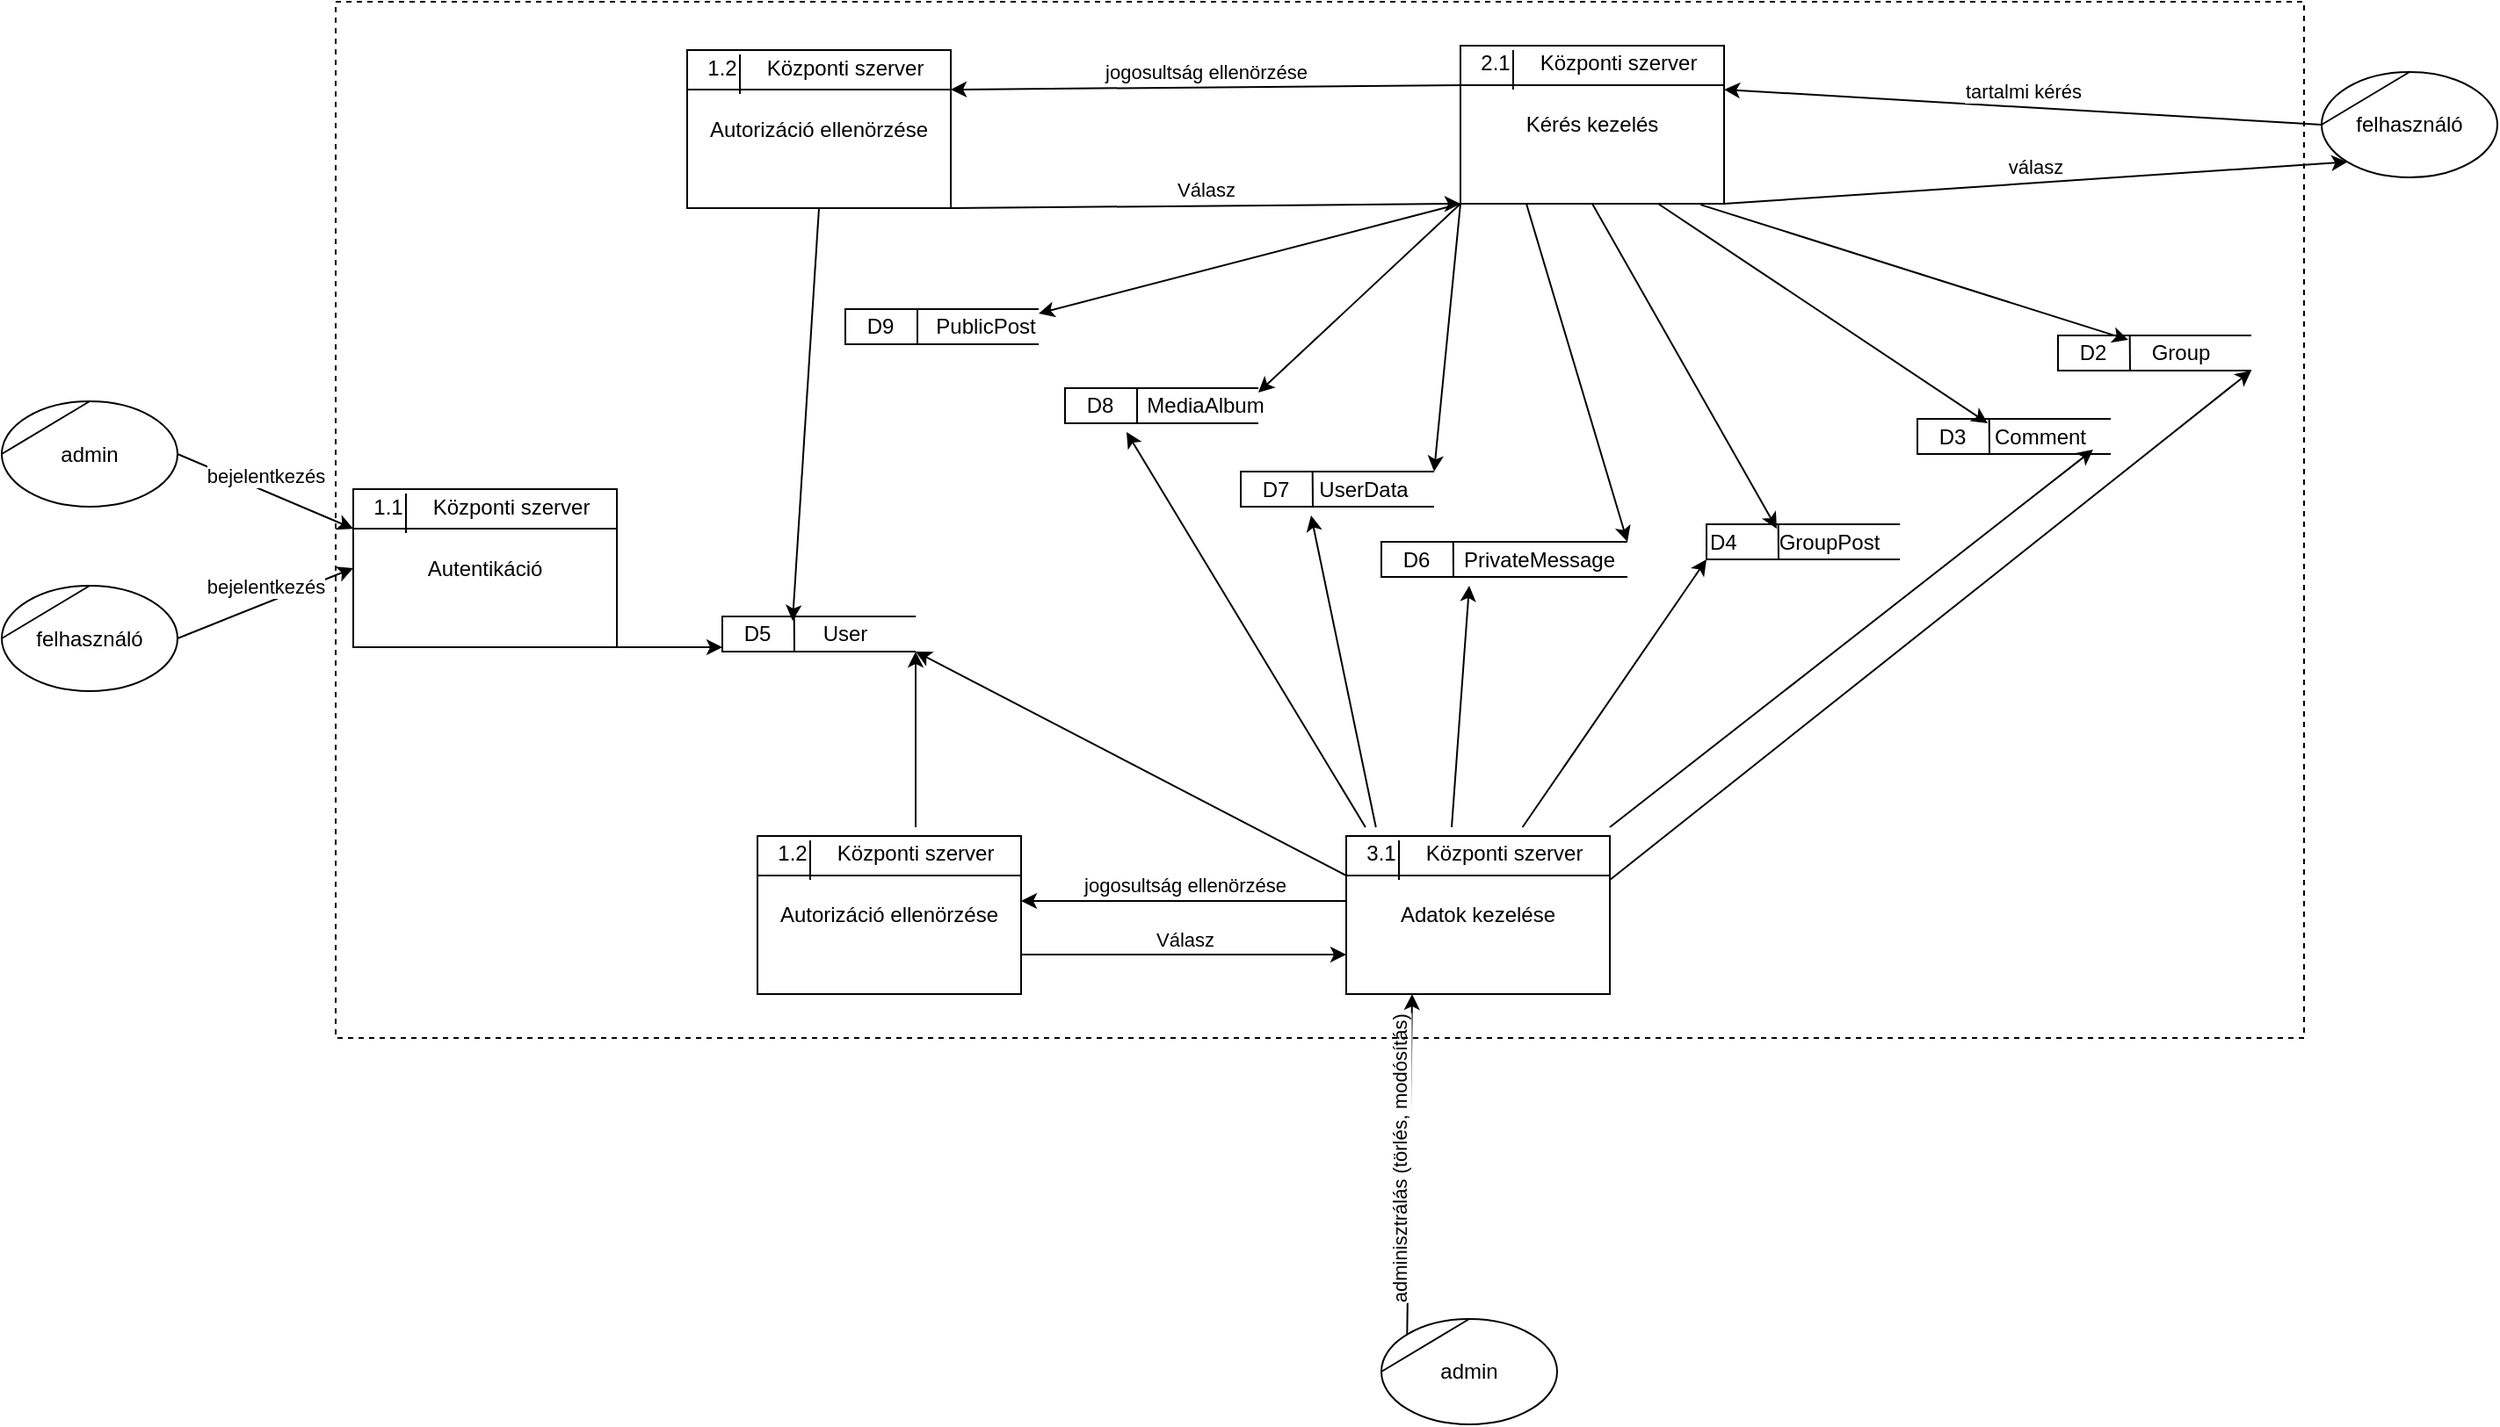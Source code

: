 <mxfile version="16.6.6" type="device"><diagram id="shE9v0hnylNguthQycy4" name="Page-1"><mxGraphModel dx="2272" dy="752" grid="1" gridSize="10" guides="1" tooltips="1" connect="1" arrows="1" fold="1" page="1" pageScale="1" pageWidth="850" pageHeight="1100" math="0" shadow="0"><root><mxCell id="0"/><mxCell id="1" parent="0"/><mxCell id="be3AMiHYgtLkQ3gNRqeP-2" value="Kérés kezelés" style="rounded=0;whiteSpace=wrap;html=1;fillColor=default;" parent="1" vertex="1"><mxGeometry x="420" y="85" width="150" height="90" as="geometry"/></mxCell><mxCell id="be3AMiHYgtLkQ3gNRqeP-3" value="2.1" style="text;html=1;strokeColor=none;fillColor=none;align=center;verticalAlign=middle;whiteSpace=wrap;rounded=0;" parent="1" vertex="1"><mxGeometry x="410" y="80" width="60" height="30" as="geometry"/></mxCell><mxCell id="be3AMiHYgtLkQ3gNRqeP-4" value="Központi szerver" style="text;html=1;strokeColor=none;fillColor=none;align=center;verticalAlign=middle;whiteSpace=wrap;rounded=0;" parent="1" vertex="1"><mxGeometry x="450" y="80" width="120" height="30" as="geometry"/></mxCell><mxCell id="be3AMiHYgtLkQ3gNRqeP-5" value="" style="endArrow=none;html=1;rounded=0;entryX=1;entryY=0.25;entryDx=0;entryDy=0;exitX=0;exitY=0.25;exitDx=0;exitDy=0;" parent="1" source="be3AMiHYgtLkQ3gNRqeP-2" target="be3AMiHYgtLkQ3gNRqeP-2" edge="1"><mxGeometry width="50" height="50" relative="1" as="geometry"><mxPoint x="280" y="405" as="sourcePoint"/><mxPoint x="330" y="355" as="targetPoint"/></mxGeometry></mxCell><mxCell id="be3AMiHYgtLkQ3gNRqeP-6" value="" style="endArrow=none;html=1;rounded=0;entryX=0;entryY=0.25;entryDx=0;entryDy=0;exitX=0;exitY=1;exitDx=0;exitDy=0;" parent="1" source="be3AMiHYgtLkQ3gNRqeP-4" target="be3AMiHYgtLkQ3gNRqeP-4" edge="1"><mxGeometry width="50" height="50" relative="1" as="geometry"><mxPoint x="280" y="405" as="sourcePoint"/><mxPoint x="330" y="355" as="targetPoint"/></mxGeometry></mxCell><mxCell id="be3AMiHYgtLkQ3gNRqeP-8" value="&lt;div&gt;felhasználó&lt;/div&gt;" style="ellipse;whiteSpace=wrap;html=1;" parent="1" vertex="1"><mxGeometry x="910" y="100" width="100" height="60" as="geometry"/></mxCell><mxCell id="be3AMiHYgtLkQ3gNRqeP-9" value="tartalmi kérés" style="endArrow=classic;html=1;rounded=0;entryX=1;entryY=1;entryDx=0;entryDy=0;exitX=0;exitY=0.5;exitDx=0;exitDy=0;horizontal=1;verticalAlign=bottom;" parent="1" source="be3AMiHYgtLkQ3gNRqeP-8" target="be3AMiHYgtLkQ3gNRqeP-4" edge="1"><mxGeometry width="50" height="50" relative="1" as="geometry"><mxPoint x="400" y="350" as="sourcePoint"/><mxPoint x="450" y="300" as="targetPoint"/></mxGeometry></mxCell><mxCell id="be3AMiHYgtLkQ3gNRqeP-10" value="Autorizáció ellenörzése" style="rounded=0;whiteSpace=wrap;html=1;fillColor=default;" parent="1" vertex="1"><mxGeometry x="-20" y="87.5" width="150" height="90" as="geometry"/></mxCell><mxCell id="be3AMiHYgtLkQ3gNRqeP-11" value="1.2" style="text;html=1;strokeColor=none;fillColor=none;align=center;verticalAlign=middle;whiteSpace=wrap;rounded=0;" parent="1" vertex="1"><mxGeometry x="-30" y="82.5" width="60" height="30" as="geometry"/></mxCell><mxCell id="be3AMiHYgtLkQ3gNRqeP-12" value="Központi szerver" style="text;html=1;strokeColor=none;fillColor=none;align=center;verticalAlign=middle;whiteSpace=wrap;rounded=0;" parent="1" vertex="1"><mxGeometry x="10" y="82.5" width="120" height="30" as="geometry"/></mxCell><mxCell id="be3AMiHYgtLkQ3gNRqeP-13" value="" style="endArrow=none;html=1;rounded=0;entryX=1;entryY=0.25;entryDx=0;entryDy=0;exitX=0;exitY=0.25;exitDx=0;exitDy=0;" parent="1" source="be3AMiHYgtLkQ3gNRqeP-10" target="be3AMiHYgtLkQ3gNRqeP-10" edge="1"><mxGeometry width="50" height="50" relative="1" as="geometry"><mxPoint x="-160" y="407.5" as="sourcePoint"/><mxPoint x="-110" y="357.5" as="targetPoint"/></mxGeometry></mxCell><mxCell id="be3AMiHYgtLkQ3gNRqeP-14" value="" style="endArrow=none;html=1;rounded=0;entryX=0;entryY=0.25;entryDx=0;entryDy=0;exitX=0;exitY=1;exitDx=0;exitDy=0;" parent="1" source="be3AMiHYgtLkQ3gNRqeP-12" target="be3AMiHYgtLkQ3gNRqeP-12" edge="1"><mxGeometry width="50" height="50" relative="1" as="geometry"><mxPoint x="-160" y="407.5" as="sourcePoint"/><mxPoint x="-110" y="357.5" as="targetPoint"/></mxGeometry></mxCell><mxCell id="be3AMiHYgtLkQ3gNRqeP-15" value="jogosultság ellenörzése" style="endArrow=classic;html=1;rounded=0;entryX=1;entryY=0.25;entryDx=0;entryDy=0;exitX=0;exitY=0.25;exitDx=0;exitDy=0;verticalAlign=bottom;" parent="1" source="be3AMiHYgtLkQ3gNRqeP-2" target="be3AMiHYgtLkQ3gNRqeP-10" edge="1"><mxGeometry width="50" height="50" relative="1" as="geometry"><mxPoint x="400" y="350" as="sourcePoint"/><mxPoint x="450" y="300" as="targetPoint"/></mxGeometry></mxCell><mxCell id="be3AMiHYgtLkQ3gNRqeP-16" value="Válasz" style="endArrow=classic;html=1;rounded=0;entryX=0;entryY=1;entryDx=0;entryDy=0;exitX=1;exitY=1;exitDx=0;exitDy=0;verticalAlign=bottom;startArrow=none;" parent="1" source="be3AMiHYgtLkQ3gNRqeP-10" target="be3AMiHYgtLkQ3gNRqeP-2" edge="1"><mxGeometry width="50" height="50" relative="1" as="geometry"><mxPoint x="400" y="350" as="sourcePoint"/><mxPoint x="450" y="300" as="targetPoint"/></mxGeometry></mxCell><mxCell id="be3AMiHYgtLkQ3gNRqeP-21" value="" style="strokeWidth=1;html=1;shape=mxgraph.flowchart.annotation_1;align=left;pointerEvents=1;fillColor=#FFFFFF;" parent="1" vertex="1"><mxGeometry x="375" y="367.5" width="140" height="20" as="geometry"/></mxCell><mxCell id="be3AMiHYgtLkQ3gNRqeP-22" value="" style="endArrow=none;html=1;rounded=0;entryX=0.292;entryY=-0.017;entryDx=0;entryDy=0;entryPerimeter=0;" parent="1" target="be3AMiHYgtLkQ3gNRqeP-21" edge="1"><mxGeometry width="50" height="50" relative="1" as="geometry"><mxPoint x="416" y="387.5" as="sourcePoint"/><mxPoint x="416" y="372.5" as="targetPoint"/></mxGeometry></mxCell><mxCell id="be3AMiHYgtLkQ3gNRqeP-23" value="D6" style="text;html=1;strokeColor=none;fillColor=none;align=center;verticalAlign=middle;whiteSpace=wrap;rounded=0;" parent="1" vertex="1"><mxGeometry x="365" y="362.5" width="60" height="30" as="geometry"/></mxCell><mxCell id="be3AMiHYgtLkQ3gNRqeP-24" value="PrivateMessage" style="text;html=1;strokeColor=none;fillColor=none;align=center;verticalAlign=middle;whiteSpace=wrap;rounded=0;" parent="1" vertex="1"><mxGeometry x="435" y="362.5" width="60" height="30" as="geometry"/></mxCell><mxCell id="be3AMiHYgtLkQ3gNRqeP-25" value="" style="strokeWidth=1;html=1;shape=mxgraph.flowchart.annotation_1;align=left;pointerEvents=1;fillColor=#FFFFFF;" parent="1" vertex="1"><mxGeometry x="295" y="327.5" width="110" height="20" as="geometry"/></mxCell><mxCell id="be3AMiHYgtLkQ3gNRqeP-26" value="" style="endArrow=none;html=1;rounded=0;entryX=0.014;entryY=0.163;entryDx=0;entryDy=0;entryPerimeter=0;" parent="1" target="be3AMiHYgtLkQ3gNRqeP-28" edge="1"><mxGeometry width="50" height="50" relative="1" as="geometry"><mxPoint x="336" y="347.5" as="sourcePoint"/><mxPoint x="405" y="367.5" as="targetPoint"/></mxGeometry></mxCell><mxCell id="be3AMiHYgtLkQ3gNRqeP-27" value="D7" style="text;html=1;strokeColor=none;fillColor=none;align=center;verticalAlign=middle;whiteSpace=wrap;rounded=0;" parent="1" vertex="1"><mxGeometry x="285" y="322.5" width="60" height="30" as="geometry"/></mxCell><mxCell id="be3AMiHYgtLkQ3gNRqeP-28" value="UserData" style="text;html=1;strokeColor=none;fillColor=none;align=center;verticalAlign=middle;whiteSpace=wrap;rounded=0;" parent="1" vertex="1"><mxGeometry x="335" y="322.5" width="60" height="30" as="geometry"/></mxCell><mxCell id="be3AMiHYgtLkQ3gNRqeP-29" value="" style="strokeWidth=1;html=1;shape=mxgraph.flowchart.annotation_1;align=left;pointerEvents=1;fillColor=#FFFFFF;" parent="1" vertex="1"><mxGeometry x="195" y="280" width="110" height="20" as="geometry"/></mxCell><mxCell id="be3AMiHYgtLkQ3gNRqeP-30" value="" style="endArrow=none;html=1;rounded=0;" parent="1" edge="1"><mxGeometry width="50" height="50" relative="1" as="geometry"><mxPoint x="236" y="300" as="sourcePoint"/><mxPoint x="236" y="280" as="targetPoint"/></mxGeometry></mxCell><mxCell id="be3AMiHYgtLkQ3gNRqeP-31" value="D8" style="text;html=1;strokeColor=none;fillColor=none;align=center;verticalAlign=middle;whiteSpace=wrap;rounded=0;" parent="1" vertex="1"><mxGeometry x="185" y="275" width="60" height="30" as="geometry"/></mxCell><mxCell id="be3AMiHYgtLkQ3gNRqeP-32" value="MediaAlbum" style="text;html=1;strokeColor=none;fillColor=none;align=center;verticalAlign=middle;whiteSpace=wrap;rounded=0;" parent="1" vertex="1"><mxGeometry x="245" y="275" width="60" height="30" as="geometry"/></mxCell><mxCell id="be3AMiHYgtLkQ3gNRqeP-33" value="" style="strokeWidth=1;html=1;shape=mxgraph.flowchart.annotation_1;align=left;pointerEvents=1;fillColor=#FFFFFF;" parent="1" vertex="1"><mxGeometry x="70" y="235" width="110" height="20" as="geometry"/></mxCell><mxCell id="be3AMiHYgtLkQ3gNRqeP-34" value="" style="endArrow=none;html=1;rounded=0;" parent="1" edge="1"><mxGeometry width="50" height="50" relative="1" as="geometry"><mxPoint x="111" y="255" as="sourcePoint"/><mxPoint x="111" y="235" as="targetPoint"/></mxGeometry></mxCell><mxCell id="be3AMiHYgtLkQ3gNRqeP-35" value="D9" style="text;html=1;strokeColor=none;fillColor=none;align=center;verticalAlign=middle;whiteSpace=wrap;rounded=0;" parent="1" vertex="1"><mxGeometry x="60" y="230" width="60" height="30" as="geometry"/></mxCell><mxCell id="be3AMiHYgtLkQ3gNRqeP-36" value="PublicPost" style="text;html=1;strokeColor=none;fillColor=none;align=center;verticalAlign=middle;whiteSpace=wrap;rounded=0;" parent="1" vertex="1"><mxGeometry x="120" y="230" width="60" height="30" as="geometry"/></mxCell><mxCell id="be3AMiHYgtLkQ3gNRqeP-48" value="" style="strokeWidth=1;html=1;shape=mxgraph.flowchart.annotation_1;align=left;pointerEvents=1;fillColor=#FFFFFF;" parent="1" vertex="1"><mxGeometry x="760" y="250" width="110" height="20" as="geometry"/></mxCell><mxCell id="be3AMiHYgtLkQ3gNRqeP-49" value="" style="endArrow=none;html=1;rounded=0;entryX=0.014;entryY=0.163;entryDx=0;entryDy=0;entryPerimeter=0;" parent="1" target="be3AMiHYgtLkQ3gNRqeP-51" edge="1"><mxGeometry width="50" height="50" relative="1" as="geometry"><mxPoint x="801" y="270" as="sourcePoint"/><mxPoint x="870" y="290" as="targetPoint"/></mxGeometry></mxCell><mxCell id="be3AMiHYgtLkQ3gNRqeP-50" value="D2" style="text;html=1;strokeColor=none;fillColor=none;align=center;verticalAlign=middle;whiteSpace=wrap;rounded=0;" parent="1" vertex="1"><mxGeometry x="750" y="245" width="60" height="30" as="geometry"/></mxCell><mxCell id="be3AMiHYgtLkQ3gNRqeP-51" value="Group" style="text;html=1;strokeColor=none;fillColor=none;align=center;verticalAlign=middle;whiteSpace=wrap;rounded=0;" parent="1" vertex="1"><mxGeometry x="800" y="245" width="60" height="30" as="geometry"/></mxCell><mxCell id="be3AMiHYgtLkQ3gNRqeP-52" value="" style="strokeWidth=1;html=1;shape=mxgraph.flowchart.annotation_1;align=left;pointerEvents=1;fillColor=#FFFFFF;" parent="1" vertex="1"><mxGeometry x="680" y="297.5" width="110" height="20" as="geometry"/></mxCell><mxCell id="be3AMiHYgtLkQ3gNRqeP-53" value="" style="endArrow=none;html=1;rounded=0;entryX=0.014;entryY=0.163;entryDx=0;entryDy=0;entryPerimeter=0;" parent="1" target="be3AMiHYgtLkQ3gNRqeP-55" edge="1"><mxGeometry width="50" height="50" relative="1" as="geometry"><mxPoint x="721" y="317.5" as="sourcePoint"/><mxPoint x="790" y="337.5" as="targetPoint"/></mxGeometry></mxCell><mxCell id="be3AMiHYgtLkQ3gNRqeP-54" value="D3" style="text;html=1;strokeColor=none;fillColor=none;align=center;verticalAlign=middle;whiteSpace=wrap;rounded=0;" parent="1" vertex="1"><mxGeometry x="670" y="292.5" width="60" height="30" as="geometry"/></mxCell><mxCell id="be3AMiHYgtLkQ3gNRqeP-55" value="&lt;div&gt;Comment&lt;/div&gt;" style="text;html=1;strokeColor=none;fillColor=none;align=center;verticalAlign=middle;whiteSpace=wrap;rounded=0;" parent="1" vertex="1"><mxGeometry x="720" y="292.5" width="60" height="30" as="geometry"/></mxCell><mxCell id="be3AMiHYgtLkQ3gNRqeP-56" value="D4" style="strokeWidth=1;html=1;shape=mxgraph.flowchart.annotation_1;align=left;pointerEvents=1;fillColor=#FFFFFF;" parent="1" vertex="1"><mxGeometry x="560" y="357.5" width="110" height="20" as="geometry"/></mxCell><mxCell id="be3AMiHYgtLkQ3gNRqeP-57" value="" style="endArrow=none;html=1;rounded=0;entryX=0.014;entryY=0.163;entryDx=0;entryDy=0;entryPerimeter=0;" parent="1" target="be3AMiHYgtLkQ3gNRqeP-58" edge="1"><mxGeometry width="50" height="50" relative="1" as="geometry"><mxPoint x="601" y="377.5" as="sourcePoint"/><mxPoint x="670" y="397.5" as="targetPoint"/></mxGeometry></mxCell><mxCell id="be3AMiHYgtLkQ3gNRqeP-58" value="GroupPost" style="text;html=1;strokeColor=none;fillColor=none;align=center;verticalAlign=middle;whiteSpace=wrap;rounded=0;" parent="1" vertex="1"><mxGeometry x="600" y="352.5" width="60" height="30" as="geometry"/></mxCell><mxCell id="be3AMiHYgtLkQ3gNRqeP-59" value="válasz" style="endArrow=classic;html=1;rounded=0;entryX=0;entryY=1;entryDx=0;entryDy=0;exitX=1;exitY=1;exitDx=0;exitDy=0;verticalAlign=bottom;" parent="1" source="be3AMiHYgtLkQ3gNRqeP-2" target="be3AMiHYgtLkQ3gNRqeP-8" edge="1"><mxGeometry width="50" height="50" relative="1" as="geometry"><mxPoint x="400" y="350" as="sourcePoint"/><mxPoint x="450" y="300" as="targetPoint"/></mxGeometry></mxCell><mxCell id="be3AMiHYgtLkQ3gNRqeP-60" value="" style="endArrow=classic;html=1;rounded=0;entryX=1;entryY=0.25;entryDx=0;entryDy=0;exitX=0;exitY=1;exitDx=0;exitDy=0;" parent="1" source="be3AMiHYgtLkQ3gNRqeP-2" target="be3AMiHYgtLkQ3gNRqeP-36" edge="1"><mxGeometry width="50" height="50" relative="1" as="geometry"><mxPoint x="400" y="320" as="sourcePoint"/><mxPoint x="450" y="270" as="targetPoint"/></mxGeometry></mxCell><mxCell id="be3AMiHYgtLkQ3gNRqeP-61" value="" style="endArrow=classic;html=1;rounded=0;entryX=1;entryY=0.25;entryDx=0;entryDy=0;exitX=0;exitY=1;exitDx=0;exitDy=0;" parent="1" source="be3AMiHYgtLkQ3gNRqeP-2" target="be3AMiHYgtLkQ3gNRqeP-32" edge="1"><mxGeometry width="50" height="50" relative="1" as="geometry"><mxPoint x="400" y="260" as="sourcePoint"/><mxPoint x="450" y="210" as="targetPoint"/></mxGeometry></mxCell><mxCell id="be3AMiHYgtLkQ3gNRqeP-62" value="" style="endArrow=classic;html=1;rounded=0;entryX=1;entryY=0;entryDx=0;entryDy=0;entryPerimeter=0;exitX=0;exitY=1;exitDx=0;exitDy=0;" parent="1" source="be3AMiHYgtLkQ3gNRqeP-2" target="be3AMiHYgtLkQ3gNRqeP-25" edge="1"><mxGeometry width="50" height="50" relative="1" as="geometry"><mxPoint x="400" y="260" as="sourcePoint"/><mxPoint x="450" y="210" as="targetPoint"/></mxGeometry></mxCell><mxCell id="be3AMiHYgtLkQ3gNRqeP-63" value="" style="endArrow=classic;html=1;rounded=0;entryX=1;entryY=0;entryDx=0;entryDy=0;entryPerimeter=0;exitX=0.25;exitY=1;exitDx=0;exitDy=0;" parent="1" source="be3AMiHYgtLkQ3gNRqeP-2" target="be3AMiHYgtLkQ3gNRqeP-21" edge="1"><mxGeometry width="50" height="50" relative="1" as="geometry"><mxPoint x="400" y="260" as="sourcePoint"/><mxPoint x="450" y="210" as="targetPoint"/></mxGeometry></mxCell><mxCell id="be3AMiHYgtLkQ3gNRqeP-64" value="" style="endArrow=classic;html=1;rounded=0;entryX=0;entryY=0.25;entryDx=0;entryDy=0;exitX=0.5;exitY=1;exitDx=0;exitDy=0;" parent="1" source="be3AMiHYgtLkQ3gNRqeP-2" target="be3AMiHYgtLkQ3gNRqeP-58" edge="1"><mxGeometry width="50" height="50" relative="1" as="geometry"><mxPoint x="400" y="260" as="sourcePoint"/><mxPoint x="450" y="210" as="targetPoint"/></mxGeometry></mxCell><mxCell id="be3AMiHYgtLkQ3gNRqeP-65" value="" style="endArrow=classic;html=1;rounded=0;exitX=0.75;exitY=1;exitDx=0;exitDy=0;entryX=0;entryY=0.25;entryDx=0;entryDy=0;" parent="1" source="be3AMiHYgtLkQ3gNRqeP-2" target="be3AMiHYgtLkQ3gNRqeP-55" edge="1"><mxGeometry width="50" height="50" relative="1" as="geometry"><mxPoint x="400" y="260" as="sourcePoint"/><mxPoint x="450" y="210" as="targetPoint"/></mxGeometry></mxCell><mxCell id="be3AMiHYgtLkQ3gNRqeP-66" value="" style="endArrow=classic;html=1;rounded=0;entryX=0;entryY=0.25;entryDx=0;entryDy=0;exitX=0.911;exitY=1.006;exitDx=0;exitDy=0;exitPerimeter=0;" parent="1" source="be3AMiHYgtLkQ3gNRqeP-2" target="be3AMiHYgtLkQ3gNRqeP-51" edge="1"><mxGeometry width="50" height="50" relative="1" as="geometry"><mxPoint x="440" y="270" as="sourcePoint"/><mxPoint x="490" y="220" as="targetPoint"/></mxGeometry></mxCell><mxCell id="be3AMiHYgtLkQ3gNRqeP-69" value="" style="endArrow=none;html=1;rounded=0;entryX=0.5;entryY=0;entryDx=0;entryDy=0;" parent="1" target="be3AMiHYgtLkQ3gNRqeP-8" edge="1"><mxGeometry width="50" height="50" relative="1" as="geometry"><mxPoint x="910" y="130" as="sourcePoint"/><mxPoint x="630" y="330" as="targetPoint"/></mxGeometry></mxCell><mxCell id="be3AMiHYgtLkQ3gNRqeP-70" value="Autentikáció" style="rounded=0;whiteSpace=wrap;html=1;fillColor=default;" parent="1" vertex="1"><mxGeometry x="-210" y="337.5" width="150" height="90" as="geometry"/></mxCell><mxCell id="be3AMiHYgtLkQ3gNRqeP-71" value="1.1" style="text;html=1;strokeColor=none;fillColor=none;align=center;verticalAlign=middle;whiteSpace=wrap;rounded=0;" parent="1" vertex="1"><mxGeometry x="-220" y="332.5" width="60" height="30" as="geometry"/></mxCell><mxCell id="be3AMiHYgtLkQ3gNRqeP-72" value="Központi szerver" style="text;html=1;strokeColor=none;fillColor=none;align=center;verticalAlign=middle;whiteSpace=wrap;rounded=0;" parent="1" vertex="1"><mxGeometry x="-180" y="332.5" width="120" height="30" as="geometry"/></mxCell><mxCell id="be3AMiHYgtLkQ3gNRqeP-73" value="" style="endArrow=none;html=1;rounded=0;entryX=1;entryY=0.25;entryDx=0;entryDy=0;exitX=0;exitY=0.25;exitDx=0;exitDy=0;" parent="1" source="be3AMiHYgtLkQ3gNRqeP-70" target="be3AMiHYgtLkQ3gNRqeP-70" edge="1"><mxGeometry width="50" height="50" relative="1" as="geometry"><mxPoint x="-350" y="657.5" as="sourcePoint"/><mxPoint x="-300" y="607.5" as="targetPoint"/></mxGeometry></mxCell><mxCell id="be3AMiHYgtLkQ3gNRqeP-74" value="" style="endArrow=none;html=1;rounded=0;entryX=0;entryY=0.25;entryDx=0;entryDy=0;exitX=0;exitY=1;exitDx=0;exitDy=0;" parent="1" source="be3AMiHYgtLkQ3gNRqeP-72" target="be3AMiHYgtLkQ3gNRqeP-72" edge="1"><mxGeometry width="50" height="50" relative="1" as="geometry"><mxPoint x="-350" y="657.5" as="sourcePoint"/><mxPoint x="-300" y="607.5" as="targetPoint"/></mxGeometry></mxCell><mxCell id="be3AMiHYgtLkQ3gNRqeP-75" value="" style="strokeWidth=1;html=1;shape=mxgraph.flowchart.annotation_1;align=left;pointerEvents=1;fillColor=#FFFFFF;" parent="1" vertex="1"><mxGeometry y="410" width="110" height="20" as="geometry"/></mxCell><mxCell id="be3AMiHYgtLkQ3gNRqeP-76" value="" style="endArrow=none;html=1;rounded=0;entryX=0.014;entryY=0.163;entryDx=0;entryDy=0;entryPerimeter=0;" parent="1" target="be3AMiHYgtLkQ3gNRqeP-78" edge="1"><mxGeometry width="50" height="50" relative="1" as="geometry"><mxPoint x="41" y="430" as="sourcePoint"/><mxPoint x="110" y="450" as="targetPoint"/></mxGeometry></mxCell><mxCell id="be3AMiHYgtLkQ3gNRqeP-77" value="D5" style="text;html=1;strokeColor=none;fillColor=none;align=center;verticalAlign=middle;whiteSpace=wrap;rounded=0;" parent="1" vertex="1"><mxGeometry x="-10" y="405" width="60" height="30" as="geometry"/></mxCell><mxCell id="be3AMiHYgtLkQ3gNRqeP-78" value="User" style="text;html=1;strokeColor=none;fillColor=none;align=center;verticalAlign=middle;whiteSpace=wrap;rounded=0;" parent="1" vertex="1"><mxGeometry x="40" y="405" width="60" height="30" as="geometry"/></mxCell><mxCell id="be3AMiHYgtLkQ3gNRqeP-79" value="" style="endArrow=classic;html=1;rounded=0;entryX=0.167;entryY=0.5;entryDx=0;entryDy=0;entryPerimeter=0;exitX=1;exitY=1;exitDx=0;exitDy=0;" parent="1" source="be3AMiHYgtLkQ3gNRqeP-70" edge="1"><mxGeometry width="50" height="50" relative="1" as="geometry"><mxPoint x="10" y="477.5" as="sourcePoint"/><mxPoint x="0.02" y="427.5" as="targetPoint"/></mxGeometry></mxCell><mxCell id="be3AMiHYgtLkQ3gNRqeP-80" value="&lt;div&gt;felhasználó&lt;/div&gt;" style="ellipse;whiteSpace=wrap;html=1;" parent="1" vertex="1"><mxGeometry x="-410" y="392.5" width="100" height="60" as="geometry"/></mxCell><mxCell id="be3AMiHYgtLkQ3gNRqeP-81" value="" style="endArrow=none;html=1;rounded=0;entryX=0.5;entryY=0;entryDx=0;entryDy=0;" parent="1" target="be3AMiHYgtLkQ3gNRqeP-80" edge="1"><mxGeometry width="50" height="50" relative="1" as="geometry"><mxPoint x="-410" y="422.5" as="sourcePoint"/><mxPoint x="-690" y="622.5" as="targetPoint"/></mxGeometry></mxCell><mxCell id="be3AMiHYgtLkQ3gNRqeP-82" value="bejelentkezés" style="endArrow=classic;html=1;rounded=0;entryX=0;entryY=0.5;entryDx=0;entryDy=0;exitX=1;exitY=0.5;exitDx=0;exitDy=0;verticalAlign=bottom;" parent="1" source="be3AMiHYgtLkQ3gNRqeP-80" target="be3AMiHYgtLkQ3gNRqeP-70" edge="1"><mxGeometry width="50" height="50" relative="1" as="geometry"><mxPoint y="357.5" as="sourcePoint"/><mxPoint x="50" y="307.5" as="targetPoint"/></mxGeometry></mxCell><mxCell id="be3AMiHYgtLkQ3gNRqeP-85" value="admin" style="ellipse;whiteSpace=wrap;html=1;" parent="1" vertex="1"><mxGeometry x="-410" y="287.5" width="100" height="60" as="geometry"/></mxCell><mxCell id="be3AMiHYgtLkQ3gNRqeP-86" value="" style="endArrow=none;html=1;rounded=0;entryX=0.5;entryY=0;entryDx=0;entryDy=0;" parent="1" target="be3AMiHYgtLkQ3gNRqeP-85" edge="1"><mxGeometry width="50" height="50" relative="1" as="geometry"><mxPoint x="-410" y="317.5" as="sourcePoint"/><mxPoint x="-690" y="517.5" as="targetPoint"/></mxGeometry></mxCell><mxCell id="be3AMiHYgtLkQ3gNRqeP-87" value="bejelentkezés" style="endArrow=classic;html=1;rounded=0;entryX=0;entryY=0.25;entryDx=0;entryDy=0;exitX=1;exitY=0.5;exitDx=0;exitDy=0;verticalAlign=bottom;" parent="1" source="be3AMiHYgtLkQ3gNRqeP-85" target="be3AMiHYgtLkQ3gNRqeP-70" edge="1"><mxGeometry width="50" height="50" relative="1" as="geometry"><mxPoint x="120" y="267.5" as="sourcePoint"/><mxPoint x="170" y="217.5" as="targetPoint"/></mxGeometry></mxCell><mxCell id="be3AMiHYgtLkQ3gNRqeP-88" value="admin" style="ellipse;whiteSpace=wrap;html=1;verticalAlign=middle;" parent="1" vertex="1"><mxGeometry x="375" y="810" width="100" height="60" as="geometry"/></mxCell><mxCell id="be3AMiHYgtLkQ3gNRqeP-89" value="" style="endArrow=none;html=1;rounded=0;entryX=0.5;entryY=0;entryDx=0;entryDy=0;verticalAlign=middle;exitX=0;exitY=0.5;exitDx=0;exitDy=0;" parent="1" target="be3AMiHYgtLkQ3gNRqeP-88" edge="1" source="be3AMiHYgtLkQ3gNRqeP-88"><mxGeometry width="50" height="50" relative="1" as="geometry"><mxPoint x="395" y="780" as="sourcePoint"/><mxPoint x="115" y="980" as="targetPoint"/></mxGeometry></mxCell><mxCell id="be3AMiHYgtLkQ3gNRqeP-90" value="Adatok kezelése" style="rounded=0;whiteSpace=wrap;html=1;fillColor=default;" parent="1" vertex="1"><mxGeometry x="355" y="535" width="150" height="90" as="geometry"/></mxCell><mxCell id="be3AMiHYgtLkQ3gNRqeP-91" value="3.1" style="text;html=1;strokeColor=none;fillColor=none;align=center;verticalAlign=middle;whiteSpace=wrap;rounded=0;" parent="1" vertex="1"><mxGeometry x="345" y="530" width="60" height="30" as="geometry"/></mxCell><mxCell id="be3AMiHYgtLkQ3gNRqeP-92" value="Központi szerver" style="text;html=1;strokeColor=none;fillColor=none;align=center;verticalAlign=middle;whiteSpace=wrap;rounded=0;" parent="1" vertex="1"><mxGeometry x="385" y="530" width="120" height="30" as="geometry"/></mxCell><mxCell id="be3AMiHYgtLkQ3gNRqeP-93" value="" style="endArrow=none;html=1;rounded=0;entryX=1;entryY=0.25;entryDx=0;entryDy=0;exitX=0;exitY=0.25;exitDx=0;exitDy=0;" parent="1" source="be3AMiHYgtLkQ3gNRqeP-90" target="be3AMiHYgtLkQ3gNRqeP-90" edge="1"><mxGeometry width="50" height="50" relative="1" as="geometry"><mxPoint x="215" y="855" as="sourcePoint"/><mxPoint x="265" y="805" as="targetPoint"/></mxGeometry></mxCell><mxCell id="be3AMiHYgtLkQ3gNRqeP-94" value="" style="endArrow=none;html=1;rounded=0;entryX=0;entryY=0.25;entryDx=0;entryDy=0;exitX=0;exitY=1;exitDx=0;exitDy=0;" parent="1" source="be3AMiHYgtLkQ3gNRqeP-92" target="be3AMiHYgtLkQ3gNRqeP-92" edge="1"><mxGeometry width="50" height="50" relative="1" as="geometry"><mxPoint x="215" y="855" as="sourcePoint"/><mxPoint x="265" y="805" as="targetPoint"/></mxGeometry></mxCell><mxCell id="be3AMiHYgtLkQ3gNRqeP-95" value="adminisztrálás (törlés, modósítás)" style="endArrow=classic;html=1;rounded=0;entryX=0.25;entryY=1;entryDx=0;entryDy=0;exitX=0;exitY=0;exitDx=0;exitDy=0;verticalAlign=bottom;horizontal=0;fontSize=11;" parent="1" source="be3AMiHYgtLkQ3gNRqeP-88" target="be3AMiHYgtLkQ3gNRqeP-90" edge="1"><mxGeometry width="50" height="50" relative="1" as="geometry"><mxPoint x="290" y="450" as="sourcePoint"/><mxPoint x="340" y="400" as="targetPoint"/></mxGeometry></mxCell><mxCell id="be3AMiHYgtLkQ3gNRqeP-96" value="" style="endArrow=classic;html=1;rounded=0;fontSize=11;entryX=1;entryY=1;entryDx=0;entryDy=0;entryPerimeter=0;exitX=0;exitY=0.25;exitDx=0;exitDy=0;" parent="1" source="be3AMiHYgtLkQ3gNRqeP-90" target="be3AMiHYgtLkQ3gNRqeP-75" edge="1"><mxGeometry width="50" height="50" relative="1" as="geometry"><mxPoint x="220" y="480" as="sourcePoint"/><mxPoint x="270" y="430" as="targetPoint"/></mxGeometry></mxCell><mxCell id="be3AMiHYgtLkQ3gNRqeP-98" value="" style="endArrow=classic;html=1;rounded=0;fontSize=11;entryX=0.75;entryY=1;entryDx=0;entryDy=0;" parent="1" source="be3AMiHYgtLkQ3gNRqeP-91" target="be3AMiHYgtLkQ3gNRqeP-31" edge="1"><mxGeometry width="50" height="50" relative="1" as="geometry"><mxPoint x="340" y="510" as="sourcePoint"/><mxPoint x="390" y="460" as="targetPoint"/></mxGeometry></mxCell><mxCell id="be3AMiHYgtLkQ3gNRqeP-99" value="" style="endArrow=classic;html=1;rounded=0;fontSize=11;entryX=0;entryY=1;entryDx=0;entryDy=0;" parent="1" source="be3AMiHYgtLkQ3gNRqeP-91" target="be3AMiHYgtLkQ3gNRqeP-28" edge="1"><mxGeometry width="50" height="50" relative="1" as="geometry"><mxPoint x="340" y="510" as="sourcePoint"/><mxPoint x="390" y="460" as="targetPoint"/></mxGeometry></mxCell><mxCell id="be3AMiHYgtLkQ3gNRqeP-100" value="" style="endArrow=classic;html=1;rounded=0;fontSize=11;entryX=1;entryY=1;entryDx=0;entryDy=0;exitX=0.25;exitY=0;exitDx=0;exitDy=0;" parent="1" source="be3AMiHYgtLkQ3gNRqeP-92" target="be3AMiHYgtLkQ3gNRqeP-23" edge="1"><mxGeometry width="50" height="50" relative="1" as="geometry"><mxPoint x="340" y="510" as="sourcePoint"/><mxPoint x="390" y="460" as="targetPoint"/></mxGeometry></mxCell><mxCell id="be3AMiHYgtLkQ3gNRqeP-101" value="Autorizáció ellenörzése" style="rounded=0;whiteSpace=wrap;html=1;fillColor=default;" parent="1" vertex="1"><mxGeometry x="20" y="535" width="150" height="90" as="geometry"/></mxCell><mxCell id="be3AMiHYgtLkQ3gNRqeP-102" value="1.2" style="text;html=1;strokeColor=none;fillColor=none;align=center;verticalAlign=middle;whiteSpace=wrap;rounded=0;" parent="1" vertex="1"><mxGeometry x="10" y="530" width="60" height="30" as="geometry"/></mxCell><mxCell id="be3AMiHYgtLkQ3gNRqeP-103" value="Központi szerver" style="text;html=1;strokeColor=none;fillColor=none;align=center;verticalAlign=middle;whiteSpace=wrap;rounded=0;" parent="1" vertex="1"><mxGeometry x="50" y="530" width="120" height="30" as="geometry"/></mxCell><mxCell id="be3AMiHYgtLkQ3gNRqeP-104" value="" style="endArrow=none;html=1;rounded=0;entryX=1;entryY=0.25;entryDx=0;entryDy=0;exitX=0;exitY=0.25;exitDx=0;exitDy=0;" parent="1" source="be3AMiHYgtLkQ3gNRqeP-101" target="be3AMiHYgtLkQ3gNRqeP-101" edge="1"><mxGeometry width="50" height="50" relative="1" as="geometry"><mxPoint x="-120" y="855" as="sourcePoint"/><mxPoint x="-70" y="805" as="targetPoint"/></mxGeometry></mxCell><mxCell id="be3AMiHYgtLkQ3gNRqeP-105" value="" style="endArrow=none;html=1;rounded=0;entryX=0;entryY=0.25;entryDx=0;entryDy=0;exitX=0;exitY=1;exitDx=0;exitDy=0;" parent="1" source="be3AMiHYgtLkQ3gNRqeP-103" target="be3AMiHYgtLkQ3gNRqeP-103" edge="1"><mxGeometry width="50" height="50" relative="1" as="geometry"><mxPoint x="-120" y="855" as="sourcePoint"/><mxPoint x="-70" y="805" as="targetPoint"/></mxGeometry></mxCell><mxCell id="be3AMiHYgtLkQ3gNRqeP-106" value="jogosultság ellenörzése" style="endArrow=classic;html=1;rounded=0;verticalAlign=bottom;entryX=1;entryY=0.411;entryDx=0;entryDy=0;entryPerimeter=0;exitX=0;exitY=0.411;exitDx=0;exitDy=0;exitPerimeter=0;" parent="1" source="be3AMiHYgtLkQ3gNRqeP-90" target="be3AMiHYgtLkQ3gNRqeP-101" edge="1"><mxGeometry width="50" height="50" relative="1" as="geometry"><mxPoint x="350" y="572" as="sourcePoint"/><mxPoint x="190" y="571" as="targetPoint"/></mxGeometry></mxCell><mxCell id="be3AMiHYgtLkQ3gNRqeP-107" value="Válasz" style="endArrow=classic;html=1;rounded=0;entryX=0;entryY=0.75;entryDx=0;entryDy=0;exitX=1;exitY=0.75;exitDx=0;exitDy=0;verticalAlign=bottom;" parent="1" source="be3AMiHYgtLkQ3gNRqeP-101" target="be3AMiHYgtLkQ3gNRqeP-90" edge="1"><mxGeometry width="50" height="50" relative="1" as="geometry"><mxPoint x="540.0" y="600" as="sourcePoint"/><mxPoint x="710.0" y="600" as="targetPoint"/></mxGeometry></mxCell><mxCell id="be3AMiHYgtLkQ3gNRqeP-108" value="" style="endArrow=classic;html=1;rounded=0;fontSize=11;entryX=0;entryY=1;entryDx=0;entryDy=0;entryPerimeter=0;" parent="1" source="be3AMiHYgtLkQ3gNRqeP-92" target="be3AMiHYgtLkQ3gNRqeP-56" edge="1"><mxGeometry width="50" height="50" relative="1" as="geometry"><mxPoint x="460" y="400" as="sourcePoint"/><mxPoint x="510" y="350" as="targetPoint"/></mxGeometry></mxCell><mxCell id="be3AMiHYgtLkQ3gNRqeP-109" value="" style="endArrow=classic;html=1;rounded=0;fontSize=11;entryX=1;entryY=0.75;entryDx=0;entryDy=0;exitX=1;exitY=0;exitDx=0;exitDy=0;" parent="1" source="be3AMiHYgtLkQ3gNRqeP-92" target="be3AMiHYgtLkQ3gNRqeP-55" edge="1"><mxGeometry width="50" height="50" relative="1" as="geometry"><mxPoint x="520" y="400" as="sourcePoint"/><mxPoint x="570" y="350" as="targetPoint"/></mxGeometry></mxCell><mxCell id="be3AMiHYgtLkQ3gNRqeP-110" value="" style="endArrow=classic;html=1;rounded=0;fontSize=11;entryX=1;entryY=1;entryDx=0;entryDy=0;entryPerimeter=0;exitX=1;exitY=1;exitDx=0;exitDy=0;" parent="1" source="be3AMiHYgtLkQ3gNRqeP-92" target="be3AMiHYgtLkQ3gNRqeP-48" edge="1"><mxGeometry width="50" height="50" relative="1" as="geometry"><mxPoint x="520" y="400" as="sourcePoint"/><mxPoint x="570" y="350" as="targetPoint"/></mxGeometry></mxCell><mxCell id="EO6sffTlCiUw2Q9AngvU-4" value="" style="endArrow=classic;html=1;rounded=0;entryX=0;entryY=0.25;entryDx=0;entryDy=0;exitX=0.5;exitY=1;exitDx=0;exitDy=0;" edge="1" parent="1" source="be3AMiHYgtLkQ3gNRqeP-10" target="be3AMiHYgtLkQ3gNRqeP-78"><mxGeometry width="50" height="50" relative="1" as="geometry"><mxPoint x="110" y="410" as="sourcePoint"/><mxPoint x="160" y="360" as="targetPoint"/></mxGeometry></mxCell><mxCell id="be3AMiHYgtLkQ3gNRqeP-67" value="" style="rounded=0;whiteSpace=wrap;html=1;fontSize=12;strokeWidth=1;fillColor=none;dashed=1;" parent="1" vertex="1"><mxGeometry x="-220" y="60" width="1120" height="590" as="geometry"/></mxCell><mxCell id="EO6sffTlCiUw2Q9AngvU-6" value="" style="endArrow=classic;html=1;rounded=0;entryX=1;entryY=1;entryDx=0;entryDy=0;entryPerimeter=0;" edge="1" parent="1" source="be3AMiHYgtLkQ3gNRqeP-103" target="be3AMiHYgtLkQ3gNRqeP-75"><mxGeometry width="50" height="50" relative="1" as="geometry"><mxPoint x="210" y="490" as="sourcePoint"/><mxPoint x="260" y="440" as="targetPoint"/></mxGeometry></mxCell></root></mxGraphModel></diagram></mxfile>